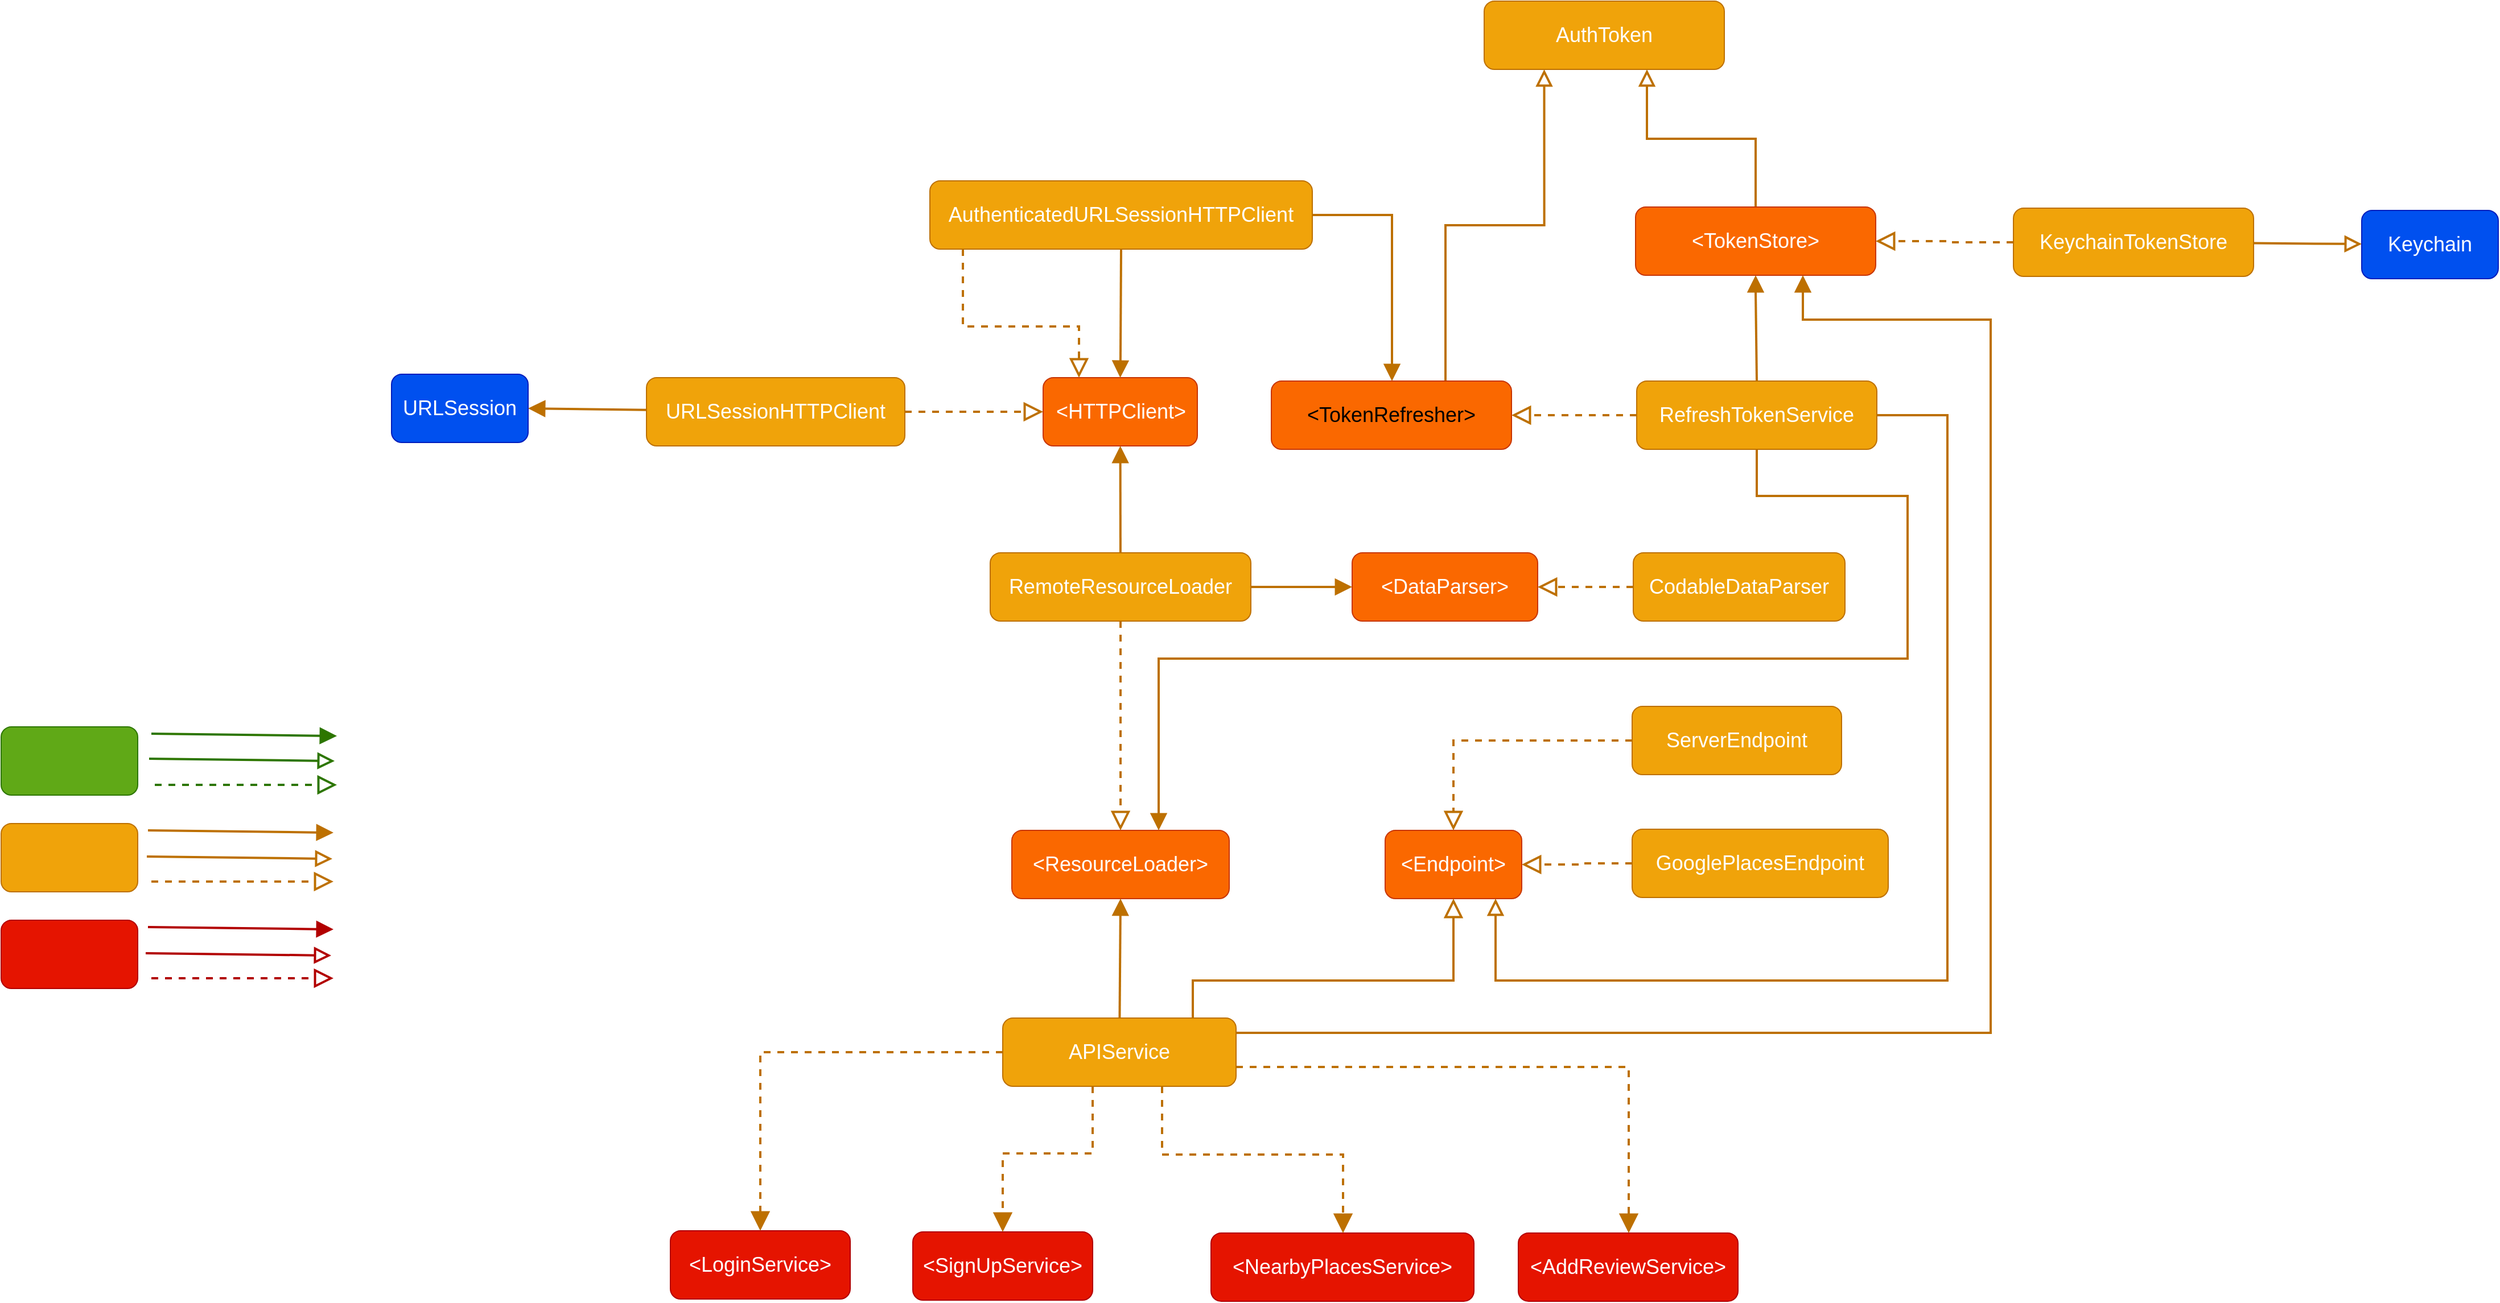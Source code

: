 <mxfile version="20.5.3" type="device"><diagram id="gdo_719yADFED0T4nOfF" name="Page-1"><mxGraphModel dx="2057" dy="1775" grid="0" gridSize="10" guides="0" tooltips="1" connect="1" arrows="1" fold="1" page="0" pageScale="1" pageWidth="2339" pageHeight="3300" math="0" shadow="0"><root><mxCell id="0"/><mxCell id="1" parent="0"/><mxCell id="6re_aCeciKliPO_BPnHp-1" value="" style="rounded=1;whiteSpace=wrap;html=1;fillColor=#60a917;fontColor=#ffffff;strokeColor=#2D7600;align=center;fontSize=18;" parent="1" vertex="1"><mxGeometry x="28" y="368" width="120" height="60" as="geometry"/></mxCell><mxCell id="6re_aCeciKliPO_BPnHp-3" value="" style="rounded=1;whiteSpace=wrap;html=1;fillColor=#e51400;fontColor=#ffffff;strokeColor=#B20000;align=center;fontSize=18;" parent="1" vertex="1"><mxGeometry x="28" y="538" width="120" height="60" as="geometry"/></mxCell><mxCell id="6re_aCeciKliPO_BPnHp-4" value="" style="rounded=1;whiteSpace=wrap;html=1;fillColor=#f0a30a;fontColor=#FFFFFF;strokeColor=#BD7000;fontSize=18;align=center;" parent="1" vertex="1"><mxGeometry x="28" y="453" width="120" height="60" as="geometry"/></mxCell><mxCell id="6re_aCeciKliPO_BPnHp-15" value="&lt;h2&gt;&lt;font style=&quot;font-weight: normal;&quot; color=&quot;#ffffff&quot;&gt;&amp;lt;ResourceLoader&amp;gt;&lt;/font&gt;&lt;/h2&gt;" style="rounded=1;whiteSpace=wrap;html=1;fillColor=#fa6800;fontColor=#000000;strokeColor=#C73500;" parent="1" vertex="1"><mxGeometry x="916" y="459" width="191" height="60" as="geometry"/></mxCell><mxCell id="6re_aCeciKliPO_BPnHp-81" style="edgeStyle=orthogonalEdgeStyle;shape=connector;rounded=0;orthogonalLoop=1;jettySize=auto;html=1;dashed=1;labelBackgroundColor=default;strokeColor=#BD7000;strokeWidth=2;fontFamily=Helvetica;fontSize=11;fontColor=default;endArrow=block;endFill=0;endSize=12;fillColor=#f0a30a;" parent="1" source="6re_aCeciKliPO_BPnHp-17" target="6re_aCeciKliPO_BPnHp-15" edge="1"><mxGeometry relative="1" as="geometry"/></mxCell><mxCell id="6re_aCeciKliPO_BPnHp-87" style="edgeStyle=none;shape=connector;rounded=0;jumpStyle=line;orthogonalLoop=1;jettySize=auto;html=1;labelBackgroundColor=default;strokeColor=#BD7000;strokeWidth=2;fontFamily=Helvetica;fontSize=11;fontColor=default;endArrow=block;endFill=1;endSize=10;fillColor=#f0a30a;" parent="1" source="6re_aCeciKliPO_BPnHp-17" target="6re_aCeciKliPO_BPnHp-25" edge="1"><mxGeometry relative="1" as="geometry"/></mxCell><mxCell id="6re_aCeciKliPO_BPnHp-111" style="edgeStyle=none;shape=connector;rounded=0;jumpStyle=line;orthogonalLoop=1;jettySize=auto;html=1;labelBackgroundColor=default;strokeColor=#BD7000;strokeWidth=2;fontFamily=Helvetica;fontSize=11;fontColor=default;endArrow=block;endFill=1;endSize=10;fillColor=#f0a30a;" parent="1" source="6re_aCeciKliPO_BPnHp-17" target="6re_aCeciKliPO_BPnHp-31" edge="1"><mxGeometry relative="1" as="geometry"/></mxCell><mxCell id="6re_aCeciKliPO_BPnHp-17" value="RemoteResourceLoader" style="rounded=1;whiteSpace=wrap;html=1;fillColor=#f0a30a;fontColor=#FFFFFF;strokeColor=#BD7000;fontSize=18;" parent="1" vertex="1"><mxGeometry x="897" y="215" width="229" height="60" as="geometry"/></mxCell><mxCell id="6re_aCeciKliPO_BPnHp-25" value="&amp;lt;HTTPClient&amp;gt;" style="rounded=1;whiteSpace=wrap;html=1;fillColor=#fa6800;fontColor=#FFFFFF;strokeColor=#C73500;fontSize=18;align=center;" parent="1" vertex="1"><mxGeometry x="943.5" y="61" width="135.5" height="60" as="geometry"/></mxCell><mxCell id="6re_aCeciKliPO_BPnHp-80" style="edgeStyle=orthogonalEdgeStyle;shape=connector;rounded=0;orthogonalLoop=1;jettySize=auto;html=1;dashed=1;labelBackgroundColor=default;strokeColor=#BD7000;strokeWidth=2;fontFamily=Helvetica;fontSize=11;fontColor=default;endArrow=block;endFill=0;endSize=12;fillColor=#f0a30a;" parent="1" source="6re_aCeciKliPO_BPnHp-27" target="6re_aCeciKliPO_BPnHp-25" edge="1"><mxGeometry relative="1" as="geometry"/></mxCell><mxCell id="6re_aCeciKliPO_BPnHp-85" style="edgeStyle=none;shape=connector;rounded=0;jumpStyle=line;orthogonalLoop=1;jettySize=auto;html=1;entryX=1;entryY=0.5;entryDx=0;entryDy=0;labelBackgroundColor=default;strokeColor=#BD7000;strokeWidth=2;fontFamily=Helvetica;fontSize=11;fontColor=default;endArrow=block;endFill=1;endSize=10;fillColor=#f0a30a;" parent="1" source="6re_aCeciKliPO_BPnHp-27" target="6re_aCeciKliPO_BPnHp-62" edge="1"><mxGeometry relative="1" as="geometry"/></mxCell><mxCell id="6re_aCeciKliPO_BPnHp-27" value="URLSessionHTTPClient" style="rounded=1;whiteSpace=wrap;html=1;fillColor=#f0a30a;fontColor=#FFFFFF;strokeColor=#BD7000;fontSize=18;align=center;" parent="1" vertex="1"><mxGeometry x="595" y="61" width="227" height="60" as="geometry"/></mxCell><mxCell id="6re_aCeciKliPO_BPnHp-29" value="&amp;lt;Endpoint&amp;gt;" style="rounded=1;whiteSpace=wrap;html=1;fillColor=#fa6800;fontColor=#FFFFFF;strokeColor=#C73500;fontSize=18;align=center;" parent="1" vertex="1"><mxGeometry x="1244" y="459" width="120" height="60" as="geometry"/></mxCell><mxCell id="6re_aCeciKliPO_BPnHp-31" value="&amp;lt;DataParser&amp;gt;" style="rounded=1;whiteSpace=wrap;html=1;fillColor=#fa6800;fontColor=#FFFFFF;strokeColor=#C73500;fontSize=18;align=center;" parent="1" vertex="1"><mxGeometry x="1215" y="215" width="163" height="60" as="geometry"/></mxCell><mxCell id="6re_aCeciKliPO_BPnHp-82" style="edgeStyle=orthogonalEdgeStyle;shape=connector;rounded=0;orthogonalLoop=1;jettySize=auto;html=1;dashed=1;labelBackgroundColor=default;strokeColor=#BD7000;strokeWidth=2;fontFamily=Helvetica;fontSize=11;fontColor=default;endArrow=block;endFill=0;endSize=12;fillColor=#f0a30a;" parent="1" source="6re_aCeciKliPO_BPnHp-33" target="6re_aCeciKliPO_BPnHp-31" edge="1"><mxGeometry relative="1" as="geometry"/></mxCell><mxCell id="6re_aCeciKliPO_BPnHp-33" value="CodableDataParser" style="rounded=1;whiteSpace=wrap;html=1;fillColor=#f0a30a;fontColor=#FFFFFF;strokeColor=#BD7000;fontSize=18;align=center;" parent="1" vertex="1"><mxGeometry x="1462" y="215" width="186" height="60" as="geometry"/></mxCell><mxCell id="6re_aCeciKliPO_BPnHp-84" style="edgeStyle=orthogonalEdgeStyle;shape=connector;rounded=0;orthogonalLoop=1;jettySize=auto;html=1;dashed=1;labelBackgroundColor=default;strokeColor=#BD7000;strokeWidth=2;fontFamily=Helvetica;fontSize=11;fontColor=default;endArrow=block;endFill=0;endSize=12;fillColor=#f0a30a;" parent="1" source="6re_aCeciKliPO_BPnHp-55" target="6re_aCeciKliPO_BPnHp-29" edge="1"><mxGeometry relative="1" as="geometry"/></mxCell><mxCell id="6re_aCeciKliPO_BPnHp-55" value="ServerEndpoint" style="rounded=1;whiteSpace=wrap;html=1;fillColor=#f0a30a;fontColor=#FFFFFF;strokeColor=#BD7000;fontSize=18;align=center;" parent="1" vertex="1"><mxGeometry x="1461" y="350" width="184" height="60" as="geometry"/></mxCell><mxCell id="6re_aCeciKliPO_BPnHp-83" style="edgeStyle=orthogonalEdgeStyle;shape=connector;rounded=0;orthogonalLoop=1;jettySize=auto;html=1;dashed=1;labelBackgroundColor=default;strokeColor=#BD7000;strokeWidth=2;fontFamily=Helvetica;fontSize=11;fontColor=default;endArrow=block;endFill=0;endSize=12;fillColor=#f0a30a;" parent="1" source="6re_aCeciKliPO_BPnHp-56" target="6re_aCeciKliPO_BPnHp-29" edge="1"><mxGeometry relative="1" as="geometry"/></mxCell><mxCell id="6re_aCeciKliPO_BPnHp-56" value="GooglePlacesEndpoint" style="rounded=1;whiteSpace=wrap;html=1;fillColor=#f0a30a;fontColor=#FFFFFF;strokeColor=#BD7000;fontSize=18;align=center;" parent="1" vertex="1"><mxGeometry x="1461" y="458" width="225" height="60" as="geometry"/></mxCell><mxCell id="6re_aCeciKliPO_BPnHp-62" value="URLSession" style="rounded=1;whiteSpace=wrap;html=1;fillColor=#0050ef;fontColor=#ffffff;strokeColor=#001DBC;align=center;fontSize=18;" parent="1" vertex="1"><mxGeometry x="371" y="58" width="120" height="60" as="geometry"/></mxCell><mxCell id="6re_aCeciKliPO_BPnHp-6" value="" style="endArrow=block;dashed=1;endFill=0;endSize=12;html=1;rounded=0;fillColor=#60a917;strokeColor=#2D7600;align=center;strokeWidth=2;edgeStyle=orthogonalEdgeStyle;" parent="1" edge="1"><mxGeometry width="160" relative="1" as="geometry"><mxPoint x="163" y="419.003" as="sourcePoint"/><mxPoint x="323" y="419.003" as="targetPoint"/></mxGeometry></mxCell><mxCell id="6re_aCeciKliPO_BPnHp-68" value="" style="endArrow=block;html=1;rounded=0;jumpStyle=line;fillColor=#60a917;strokeColor=#2D7600;align=center;strokeWidth=2;endFill=1;endSize=10;" parent="1" edge="1"><mxGeometry width="50" height="50" relative="1" as="geometry"><mxPoint x="160" y="374.003" as="sourcePoint"/><mxPoint x="323" y="376.007" as="targetPoint"/></mxGeometry></mxCell><mxCell id="6re_aCeciKliPO_BPnHp-74" value="" style="endArrow=block;dashed=1;endFill=0;endSize=12;html=1;rounded=0;fillColor=#f0a30a;strokeColor=#BD7000;align=center;strokeWidth=2;edgeStyle=orthogonalEdgeStyle;" parent="1" edge="1"><mxGeometry width="160" relative="1" as="geometry"><mxPoint x="160" y="504.003" as="sourcePoint"/><mxPoint x="320" y="504.003" as="targetPoint"/></mxGeometry></mxCell><mxCell id="6re_aCeciKliPO_BPnHp-76" value="" style="endArrow=block;html=1;rounded=0;jumpStyle=line;fillColor=#f0a30a;strokeColor=#BD7000;align=center;strokeWidth=2;endFill=1;endSize=10;" parent="1" edge="1"><mxGeometry width="50" height="50" relative="1" as="geometry"><mxPoint x="157" y="459.003" as="sourcePoint"/><mxPoint x="320" y="461.007" as="targetPoint"/></mxGeometry></mxCell><mxCell id="6re_aCeciKliPO_BPnHp-77" value="" style="endArrow=block;dashed=1;endFill=0;endSize=12;html=1;rounded=0;fillColor=#e51400;strokeColor=#B20000;align=center;strokeWidth=2;edgeStyle=orthogonalEdgeStyle;" parent="1" edge="1"><mxGeometry width="160" relative="1" as="geometry"><mxPoint x="160" y="589.003" as="sourcePoint"/><mxPoint x="320" y="589.003" as="targetPoint"/></mxGeometry></mxCell><mxCell id="6re_aCeciKliPO_BPnHp-79" value="" style="endArrow=block;html=1;rounded=0;jumpStyle=line;fillColor=#e51400;strokeColor=#B20000;align=center;strokeWidth=2;endFill=1;endSize=10;" parent="1" edge="1"><mxGeometry width="50" height="50" relative="1" as="geometry"><mxPoint x="157" y="544.003" as="sourcePoint"/><mxPoint x="320" y="546.007" as="targetPoint"/></mxGeometry></mxCell><mxCell id="6re_aCeciKliPO_BPnHp-91" value="&amp;lt;LoginService&amp;gt;" style="rounded=1;whiteSpace=wrap;html=1;fillColor=#e51400;fontColor=#ffffff;strokeColor=#B20000;fontSize=18;align=center;" parent="1" vertex="1"><mxGeometry x="616" y="811" width="158" height="60" as="geometry"/></mxCell><mxCell id="6re_aCeciKliPO_BPnHp-92" value="&amp;lt;SignUpService&amp;gt;" style="rounded=1;whiteSpace=wrap;html=1;fillColor=#e51400;fontColor=#ffffff;strokeColor=#B20000;fontSize=18;align=center;" parent="1" vertex="1"><mxGeometry x="829" y="812" width="158" height="60" as="geometry"/></mxCell><mxCell id="6re_aCeciKliPO_BPnHp-93" value="&amp;lt;NearbyPlacesService&amp;gt;" style="rounded=1;whiteSpace=wrap;html=1;fillColor=#e51400;fontColor=#ffffff;strokeColor=#B20000;fontSize=18;align=center;" parent="1" vertex="1"><mxGeometry x="1091" y="813" width="231" height="60" as="geometry"/></mxCell><mxCell id="6re_aCeciKliPO_BPnHp-94" value="&amp;lt;AddReviewService&amp;gt;" style="rounded=1;whiteSpace=wrap;html=1;fillColor=#e51400;fontColor=#ffffff;strokeColor=#B20000;fontSize=18;align=center;" parent="1" vertex="1"><mxGeometry x="1361" y="813" width="193" height="60" as="geometry"/></mxCell><mxCell id="6re_aCeciKliPO_BPnHp-96" style="edgeStyle=orthogonalEdgeStyle;shape=connector;rounded=0;orthogonalLoop=1;jettySize=auto;html=1;dashed=1;labelBackgroundColor=default;strokeColor=#BD7000;strokeWidth=2;fontFamily=Helvetica;fontSize=11;fontColor=default;endArrow=block;endFill=1;endSize=12;fillColor=#f0a30a;" parent="1" source="6re_aCeciKliPO_BPnHp-95" target="6re_aCeciKliPO_BPnHp-91" edge="1"><mxGeometry relative="1" as="geometry"/></mxCell><mxCell id="6re_aCeciKliPO_BPnHp-97" style="edgeStyle=orthogonalEdgeStyle;shape=connector;rounded=0;orthogonalLoop=1;jettySize=auto;html=1;dashed=1;labelBackgroundColor=default;strokeColor=#BD7000;strokeWidth=2;fontFamily=Helvetica;fontSize=11;fontColor=default;endArrow=block;endFill=1;endSize=12;fillColor=#f0a30a;" parent="1" source="6re_aCeciKliPO_BPnHp-95" target="6re_aCeciKliPO_BPnHp-92" edge="1"><mxGeometry relative="1" as="geometry"><Array as="points"><mxPoint x="987" y="743"/><mxPoint x="908" y="743"/></Array></mxGeometry></mxCell><mxCell id="6re_aCeciKliPO_BPnHp-98" style="edgeStyle=orthogonalEdgeStyle;shape=connector;rounded=0;orthogonalLoop=1;jettySize=auto;html=1;dashed=1;labelBackgroundColor=default;strokeColor=#BD7000;strokeWidth=2;fontFamily=Helvetica;fontSize=11;fontColor=default;endArrow=block;endFill=1;endSize=12;fillColor=#f0a30a;" parent="1" source="6re_aCeciKliPO_BPnHp-95" target="6re_aCeciKliPO_BPnHp-93" edge="1"><mxGeometry relative="1" as="geometry"><Array as="points"><mxPoint x="1048" y="744"/><mxPoint x="1207" y="744"/></Array></mxGeometry></mxCell><mxCell id="6re_aCeciKliPO_BPnHp-99" style="edgeStyle=orthogonalEdgeStyle;shape=connector;rounded=0;orthogonalLoop=1;jettySize=auto;html=1;dashed=1;labelBackgroundColor=default;strokeColor=#BD7000;strokeWidth=2;fontFamily=Helvetica;fontSize=11;fontColor=default;endArrow=block;endFill=1;endSize=12;fillColor=#f0a30a;" parent="1" source="6re_aCeciKliPO_BPnHp-95" target="6re_aCeciKliPO_BPnHp-94" edge="1"><mxGeometry relative="1" as="geometry"><Array as="points"><mxPoint x="1458" y="667"/></Array></mxGeometry></mxCell><mxCell id="6re_aCeciKliPO_BPnHp-102" style="edgeStyle=none;shape=connector;rounded=0;jumpStyle=line;orthogonalLoop=1;jettySize=auto;html=1;entryX=0.5;entryY=1;entryDx=0;entryDy=0;labelBackgroundColor=default;strokeColor=#BD7000;strokeWidth=2;fontFamily=Helvetica;fontSize=11;fontColor=default;endArrow=block;endFill=1;endSize=10;fillColor=#f0a30a;" parent="1" source="6re_aCeciKliPO_BPnHp-95" target="6re_aCeciKliPO_BPnHp-15" edge="1"><mxGeometry relative="1" as="geometry"/></mxCell><mxCell id="6re_aCeciKliPO_BPnHp-109" style="edgeStyle=orthogonalEdgeStyle;shape=connector;rounded=0;jumpStyle=line;jumpSize=0;orthogonalLoop=1;jettySize=auto;html=1;labelBackgroundColor=default;strokeColor=#BD7000;strokeWidth=2;fontFamily=Helvetica;fontSize=11;fontColor=default;endArrow=block;endFill=0;startSize=0;endSize=12;fillColor=#f0a30a;" parent="1" source="6re_aCeciKliPO_BPnHp-95" target="6re_aCeciKliPO_BPnHp-29" edge="1"><mxGeometry relative="1" as="geometry"><Array as="points"><mxPoint x="1075" y="591"/><mxPoint x="1304" y="591"/></Array></mxGeometry></mxCell><mxCell id="LRfHP8WQdw1CviTPCHSE-3" style="edgeStyle=orthogonalEdgeStyle;shape=connector;rounded=0;jumpStyle=line;orthogonalLoop=1;jettySize=auto;html=1;labelBackgroundColor=default;strokeColor=#BD7000;strokeWidth=2;fontFamily=Helvetica;fontSize=11;fontColor=default;endArrow=block;endFill=1;endSize=10;fillColor=#f0a30a;" edge="1" parent="1" source="6re_aCeciKliPO_BPnHp-95" target="H7HmLhL1D7kbm4hvC6ZO-10"><mxGeometry relative="1" as="geometry"><Array as="points"><mxPoint x="1776" y="637"/><mxPoint x="1776" y="10"/><mxPoint x="1611" y="10"/></Array></mxGeometry></mxCell><mxCell id="6re_aCeciKliPO_BPnHp-95" value="APIService" style="rounded=1;whiteSpace=wrap;html=1;fillColor=#f0a30a;fontColor=#FFFFFF;strokeColor=#BD7000;fontSize=18;align=center;" parent="1" vertex="1"><mxGeometry x="908" y="624" width="205" height="60" as="geometry"/></mxCell><mxCell id="6re_aCeciKliPO_BPnHp-106" value="" style="endArrow=block;html=1;rounded=0;jumpStyle=line;fillColor=#60a917;strokeColor=#2D7600;align=center;strokeWidth=2;endFill=0;endSize=10;" parent="1" edge="1"><mxGeometry width="50" height="50" relative="1" as="geometry"><mxPoint x="158" y="396.003" as="sourcePoint"/><mxPoint x="321" y="398.007" as="targetPoint"/></mxGeometry></mxCell><mxCell id="6re_aCeciKliPO_BPnHp-107" value="" style="endArrow=block;html=1;rounded=0;jumpStyle=line;fillColor=#f0a30a;strokeColor=#BD7000;align=center;strokeWidth=2;endFill=0;endSize=10;" parent="1" edge="1"><mxGeometry width="50" height="50" relative="1" as="geometry"><mxPoint x="156" y="482.003" as="sourcePoint"/><mxPoint x="319" y="484.007" as="targetPoint"/></mxGeometry></mxCell><mxCell id="6re_aCeciKliPO_BPnHp-108" value="" style="endArrow=block;html=1;rounded=0;jumpStyle=line;fillColor=#e51400;strokeColor=#B20000;align=center;strokeWidth=2;endFill=0;endSize=10;" parent="1" edge="1"><mxGeometry width="50" height="50" relative="1" as="geometry"><mxPoint x="155" y="567.003" as="sourcePoint"/><mxPoint x="318" y="569.007" as="targetPoint"/></mxGeometry></mxCell><mxCell id="H7HmLhL1D7kbm4hvC6ZO-3" style="edgeStyle=orthogonalEdgeStyle;shape=connector;rounded=0;jumpStyle=line;orthogonalLoop=1;jettySize=auto;html=1;labelBackgroundColor=default;strokeColor=#BD7000;strokeWidth=2;fontFamily=Helvetica;fontSize=11;fontColor=default;endArrow=block;endFill=1;endSize=10;fillColor=#f0a30a;" parent="1" source="H7HmLhL1D7kbm4hvC6ZO-1" target="6re_aCeciKliPO_BPnHp-25" edge="1"><mxGeometry relative="1" as="geometry"/></mxCell><mxCell id="H7HmLhL1D7kbm4hvC6ZO-4" style="edgeStyle=orthogonalEdgeStyle;shape=connector;rounded=0;orthogonalLoop=1;jettySize=auto;html=1;dashed=1;labelBackgroundColor=default;strokeColor=#BD7000;strokeWidth=2;fontFamily=Helvetica;fontSize=11;fontColor=default;endArrow=block;endFill=0;endSize=12;fillColor=#f0a30a;" parent="1" source="H7HmLhL1D7kbm4hvC6ZO-1" target="6re_aCeciKliPO_BPnHp-25" edge="1"><mxGeometry relative="1" as="geometry"><Array as="points"><mxPoint x="873" y="16"/><mxPoint x="975" y="16"/></Array></mxGeometry></mxCell><mxCell id="H7HmLhL1D7kbm4hvC6ZO-7" style="edgeStyle=orthogonalEdgeStyle;shape=connector;rounded=0;jumpStyle=line;orthogonalLoop=1;jettySize=auto;html=1;labelBackgroundColor=default;strokeColor=#BD7000;strokeWidth=2;fontFamily=Helvetica;fontSize=11;fontColor=default;endArrow=block;endFill=1;endSize=10;fillColor=#f0a30a;" parent="1" source="H7HmLhL1D7kbm4hvC6ZO-1" target="H7HmLhL1D7kbm4hvC6ZO-5" edge="1"><mxGeometry relative="1" as="geometry"><Array as="points"><mxPoint x="1250" y="-82"/></Array></mxGeometry></mxCell><mxCell id="H7HmLhL1D7kbm4hvC6ZO-1" value="AuthenticatedURLSessionHTTPClient" style="rounded=1;whiteSpace=wrap;html=1;fillColor=#f0a30a;fontColor=#FFFFFF;strokeColor=#BD7000;fontSize=18;align=center;" parent="1" vertex="1"><mxGeometry x="844" y="-112" width="336" height="60" as="geometry"/></mxCell><mxCell id="LRfHP8WQdw1CviTPCHSE-7" style="edgeStyle=orthogonalEdgeStyle;shape=connector;rounded=0;jumpStyle=line;orthogonalLoop=1;jettySize=auto;html=1;entryX=0.25;entryY=1;entryDx=0;entryDy=0;labelBackgroundColor=default;strokeColor=#BD7000;strokeWidth=2;fontFamily=Helvetica;fontSize=11;fontColor=default;endArrow=block;endFill=0;endSize=10;fillColor=#f0a30a;" edge="1" parent="1" source="H7HmLhL1D7kbm4hvC6ZO-5" target="H7HmLhL1D7kbm4hvC6ZO-20"><mxGeometry relative="1" as="geometry"><Array as="points"><mxPoint x="1297" y="-73"/><mxPoint x="1384" y="-73"/></Array></mxGeometry></mxCell><mxCell id="H7HmLhL1D7kbm4hvC6ZO-5" value="&amp;lt;TokenRefresher&amp;gt;" style="rounded=1;whiteSpace=wrap;html=1;fillColor=#fa6800;fontColor=default;strokeColor=#C73500;fontSize=18;align=center;" parent="1" vertex="1"><mxGeometry x="1144" y="64" width="211" height="60" as="geometry"/></mxCell><mxCell id="H7HmLhL1D7kbm4hvC6ZO-9" style="edgeStyle=orthogonalEdgeStyle;shape=connector;rounded=0;orthogonalLoop=1;jettySize=auto;html=1;dashed=1;labelBackgroundColor=default;strokeColor=#BD7000;strokeWidth=2;fontFamily=Helvetica;fontSize=11;fontColor=default;endArrow=block;endFill=0;endSize=12;fillColor=#f0a30a;" parent="1" source="H7HmLhL1D7kbm4hvC6ZO-8" target="H7HmLhL1D7kbm4hvC6ZO-5" edge="1"><mxGeometry relative="1" as="geometry"/></mxCell><mxCell id="H7HmLhL1D7kbm4hvC6ZO-16" style="edgeStyle=orthogonalEdgeStyle;shape=connector;rounded=0;jumpStyle=line;orthogonalLoop=1;jettySize=auto;html=1;labelBackgroundColor=default;strokeColor=#BD7000;strokeWidth=2;fontFamily=Helvetica;fontSize=11;fontColor=default;endArrow=block;endFill=0;endSize=10;fillColor=#f0a30a;" parent="1" source="H7HmLhL1D7kbm4hvC6ZO-8" target="6re_aCeciKliPO_BPnHp-29" edge="1"><mxGeometry relative="1" as="geometry"><Array as="points"><mxPoint x="1738" y="94"/><mxPoint x="1738" y="591"/><mxPoint x="1341" y="591"/></Array></mxGeometry></mxCell><mxCell id="LRfHP8WQdw1CviTPCHSE-8" style="edgeStyle=orthogonalEdgeStyle;shape=connector;rounded=0;jumpStyle=line;orthogonalLoop=1;jettySize=auto;html=1;labelBackgroundColor=default;strokeColor=#BD7000;strokeWidth=2;fontFamily=Helvetica;fontSize=11;fontColor=default;endArrow=block;endFill=1;endSize=10;fillColor=#f0a30a;" edge="1" parent="1" source="H7HmLhL1D7kbm4hvC6ZO-8" target="H7HmLhL1D7kbm4hvC6ZO-10"><mxGeometry relative="1" as="geometry"/></mxCell><mxCell id="LRfHP8WQdw1CviTPCHSE-9" style="edgeStyle=orthogonalEdgeStyle;shape=connector;rounded=0;jumpStyle=line;orthogonalLoop=1;jettySize=auto;html=1;labelBackgroundColor=default;strokeColor=#BD7000;strokeWidth=2;fontFamily=Helvetica;fontSize=11;fontColor=default;endArrow=block;endFill=1;endSize=10;fillColor=#f0a30a;" edge="1" parent="1" source="H7HmLhL1D7kbm4hvC6ZO-8" target="6re_aCeciKliPO_BPnHp-15"><mxGeometry relative="1" as="geometry"><Array as="points"><mxPoint x="1571" y="165"/><mxPoint x="1703" y="165"/><mxPoint x="1703" y="308"/><mxPoint x="1045" y="308"/></Array></mxGeometry></mxCell><mxCell id="H7HmLhL1D7kbm4hvC6ZO-8" value="RefreshTokenService" style="rounded=1;whiteSpace=wrap;html=1;fillColor=#f0a30a;fontColor=#FFFFFF;strokeColor=#BD7000;fontSize=18;align=center;" parent="1" vertex="1"><mxGeometry x="1465" y="64" width="211" height="60" as="geometry"/></mxCell><mxCell id="LRfHP8WQdw1CviTPCHSE-5" style="edgeStyle=orthogonalEdgeStyle;shape=connector;rounded=0;jumpStyle=line;orthogonalLoop=1;jettySize=auto;html=1;labelBackgroundColor=default;strokeColor=#BD7000;strokeWidth=2;fontFamily=Helvetica;fontSize=11;fontColor=default;endArrow=block;endFill=0;endSize=10;fillColor=#f0a30a;" edge="1" parent="1" source="H7HmLhL1D7kbm4hvC6ZO-10" target="H7HmLhL1D7kbm4hvC6ZO-20"><mxGeometry relative="1" as="geometry"><Array as="points"><mxPoint x="1570" y="-149"/><mxPoint x="1474" y="-149"/></Array></mxGeometry></mxCell><mxCell id="H7HmLhL1D7kbm4hvC6ZO-10" value="&amp;lt;TokenStore&amp;gt;" style="rounded=1;whiteSpace=wrap;html=1;fillColor=#fa6800;fontColor=#FFFFFF;strokeColor=#C73500;fontSize=18;align=center;" parent="1" vertex="1"><mxGeometry x="1464" y="-89" width="211" height="60" as="geometry"/></mxCell><mxCell id="H7HmLhL1D7kbm4hvC6ZO-12" style="edgeStyle=orthogonalEdgeStyle;shape=connector;rounded=0;orthogonalLoop=1;jettySize=auto;html=1;dashed=1;labelBackgroundColor=default;strokeColor=#BD7000;strokeWidth=2;fontFamily=Helvetica;fontSize=11;fontColor=default;endArrow=block;endFill=0;endSize=12;fillColor=#f0a30a;" parent="1" source="H7HmLhL1D7kbm4hvC6ZO-11" target="H7HmLhL1D7kbm4hvC6ZO-10" edge="1"><mxGeometry relative="1" as="geometry"/></mxCell><mxCell id="H7HmLhL1D7kbm4hvC6ZO-18" style="edgeStyle=none;shape=connector;rounded=0;jumpStyle=line;orthogonalLoop=1;jettySize=auto;html=1;labelBackgroundColor=default;strokeColor=#BD7000;strokeWidth=2;fontFamily=Helvetica;fontSize=11;fontColor=default;endArrow=block;endFill=0;endSize=10;fillColor=#f0a30a;" parent="1" source="H7HmLhL1D7kbm4hvC6ZO-11" target="H7HmLhL1D7kbm4hvC6ZO-17" edge="1"><mxGeometry relative="1" as="geometry"/></mxCell><mxCell id="H7HmLhL1D7kbm4hvC6ZO-11" value="KeychainTokenStore" style="rounded=1;whiteSpace=wrap;html=1;fillColor=#f0a30a;fontColor=#FFFFFF;strokeColor=#BD7000;fontSize=18;align=center;" parent="1" vertex="1"><mxGeometry x="1796" y="-88" width="211" height="60" as="geometry"/></mxCell><mxCell id="H7HmLhL1D7kbm4hvC6ZO-17" value="Keychain" style="rounded=1;whiteSpace=wrap;html=1;fillColor=#0050ef;fontColor=#ffffff;strokeColor=#001DBC;align=center;fontSize=18;" parent="1" vertex="1"><mxGeometry x="2102" y="-86" width="120" height="60" as="geometry"/></mxCell><mxCell id="H7HmLhL1D7kbm4hvC6ZO-20" value="AuthToken" style="rounded=1;whiteSpace=wrap;html=1;fillColor=#f0a30a;fontColor=#FFFFFF;strokeColor=#BD7000;fontSize=18;align=center;" parent="1" vertex="1"><mxGeometry x="1331" y="-270" width="211" height="60" as="geometry"/></mxCell></root></mxGraphModel></diagram></mxfile>